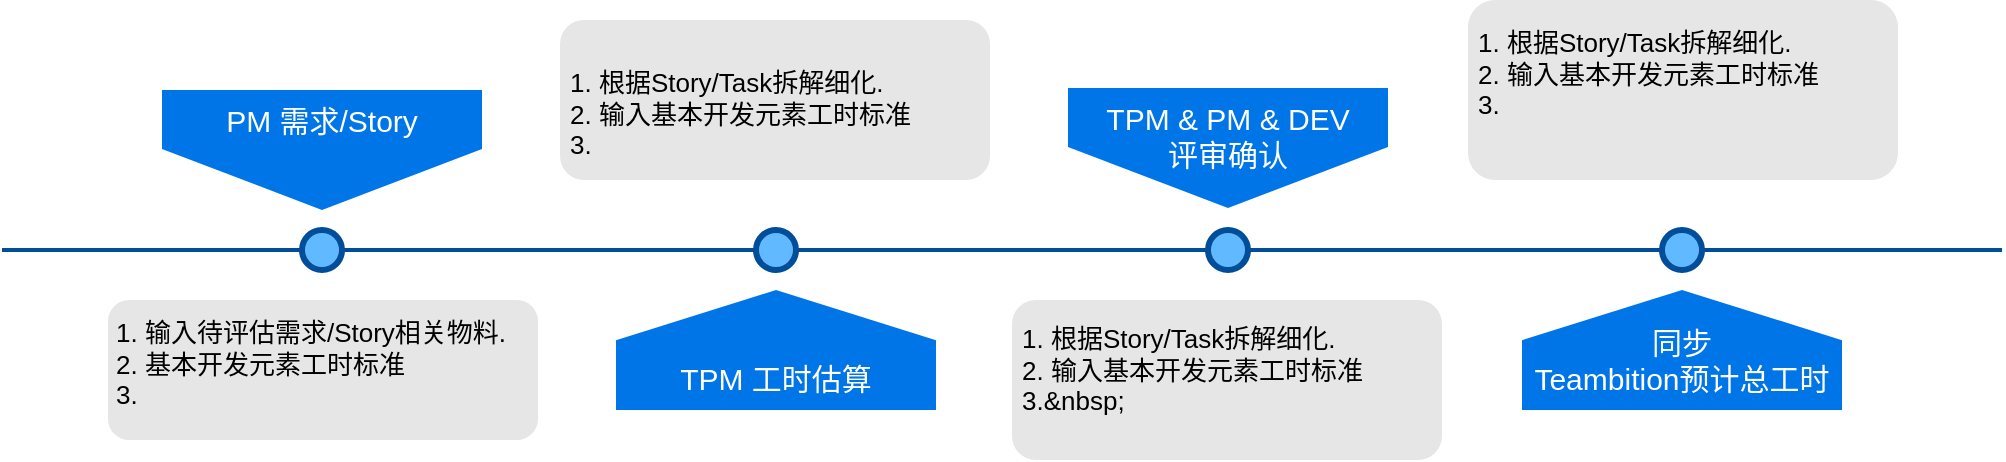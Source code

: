 <mxfile version="18.1.3" type="github">
  <diagram name="Page-1" id="82e54ff1-d628-8f03-85c4-9753963a91cd">
    <mxGraphModel dx="1196" dy="738" grid="1" gridSize="10" guides="1" tooltips="1" connect="1" arrows="1" fold="1" page="1" pageScale="1" pageWidth="1100" pageHeight="850" background="none" math="0" shadow="0">
      <root>
        <mxCell id="0" />
        <mxCell id="1" parent="0" />
        <mxCell id="4ec97bd9e5d20128-1" value="" style="line;strokeWidth=2;html=1;fillColor=none;fontSize=28;fontColor=#004D99;strokeColor=#004D99;" parent="1" vertex="1">
          <mxGeometry x="40" y="400" width="1000" height="10" as="geometry" />
        </mxCell>
        <mxCell id="4ec97bd9e5d20128-5" value="PM 需求/Story" style="shape=offPageConnector;whiteSpace=wrap;html=1;fillColor=#0075E8;fontSize=15;fontColor=#FFFFFF;size=0.509;verticalAlign=top;strokeColor=none;" parent="1" vertex="1">
          <mxGeometry x="120" y="325" width="160" height="60" as="geometry" />
        </mxCell>
        <mxCell id="4ec97bd9e5d20128-6" value="TPM &amp;amp; PM &amp;amp; DEV&lt;br&gt;评审确认" style="shape=offPageConnector;whiteSpace=wrap;html=1;fillColor=#0075E8;fontSize=15;fontColor=#FFFFFF;size=0.509;verticalAlign=top;strokeColor=none;" parent="1" vertex="1">
          <mxGeometry x="573" y="324" width="160" height="60" as="geometry" />
        </mxCell>
        <mxCell id="4ec97bd9e5d20128-7" value="&lt;span&gt;TPM 工时估算&lt;/span&gt;" style="shape=offPageConnector;whiteSpace=wrap;html=1;fillColor=#0075E8;fontSize=15;fontColor=#FFFFFF;size=0.418;flipV=1;verticalAlign=bottom;strokeColor=none;spacingBottom=4;" parent="1" vertex="1">
          <mxGeometry x="347" y="425" width="160" height="60" as="geometry" />
        </mxCell>
        <mxCell id="4ec97bd9e5d20128-8" value="&lt;span&gt;同步&lt;br&gt;Teambition预计总工时&lt;/span&gt;" style="shape=offPageConnector;whiteSpace=wrap;html=1;fillColor=#0075E8;fontSize=15;fontColor=#FFFFFF;size=0.418;flipV=1;verticalAlign=bottom;strokeColor=none;spacingBottom=4;" parent="1" vertex="1">
          <mxGeometry x="800" y="425" width="160" height="60" as="geometry" />
        </mxCell>
        <mxCell id="4ec97bd9e5d20128-9" value="" style="ellipse;whiteSpace=wrap;html=1;fillColor=#61BAFF;fontSize=28;fontColor=#004D99;strokeWidth=3;strokeColor=#004D99;" parent="1" vertex="1">
          <mxGeometry x="190" y="395" width="20" height="20" as="geometry" />
        </mxCell>
        <mxCell id="4ec97bd9e5d20128-10" value="" style="ellipse;whiteSpace=wrap;html=1;fillColor=#61BAFF;fontSize=28;fontColor=#004D99;strokeWidth=3;strokeColor=#004D99;" parent="1" vertex="1">
          <mxGeometry x="417" y="395" width="20" height="20" as="geometry" />
        </mxCell>
        <mxCell id="4ec97bd9e5d20128-11" value="" style="ellipse;whiteSpace=wrap;html=1;fillColor=#61BAFF;fontSize=28;fontColor=#004D99;strokeWidth=3;strokeColor=#004D99;" parent="1" vertex="1">
          <mxGeometry x="643" y="395" width="20" height="20" as="geometry" />
        </mxCell>
        <mxCell id="4ec97bd9e5d20128-13" value="" style="ellipse;whiteSpace=wrap;html=1;fillColor=#61BAFF;fontSize=28;fontColor=#004D99;strokeWidth=3;strokeColor=#004D99;" parent="1" vertex="1">
          <mxGeometry x="870" y="395" width="20" height="20" as="geometry" />
        </mxCell>
        <mxCell id="4ec97bd9e5d20128-14" value="1. 输入待评估需求/Story相关物料.&#xa;2. 基本开发元素工时标准&#xa;3. " style="text;spacing=4;spacingTop=-7;overflow=hidden;strokeColor=none;strokeWidth=3;fillColor=#E6E6E6;fontSize=13;fontColor=#000000;align=left;rounded=1;verticalAlign=middle;whiteSpace=wrap;" parent="1" vertex="1">
          <mxGeometry x="93" y="430" width="215" height="70" as="geometry" />
        </mxCell>
        <mxCell id="4ec97bd9e5d20128-16" value="1. 根据Story/Task拆解细化.&#xa;2. 输入基本开发元素工时标准&#xa;3. " style="text;spacing=5;spacingTop=14;whiteSpace=wrap;overflow=hidden;strokeColor=none;strokeWidth=3;fillColor=#E6E6E6;fontSize=13;fontColor=#000000;align=left;rounded=1;spacingRight=0;" parent="1" vertex="1">
          <mxGeometry x="319" y="290" width="215" height="80" as="geometry" />
        </mxCell>
        <mxCell id="4ec97bd9e5d20128-17" value="1. 根据Story/Task拆解细化.&#xa;2. 输入基本开发元素工时标准&#xa;3.&amp;nbsp;" style="text;spacing=5;spacingTop=2;whiteSpace=wrap;overflow=hidden;strokeColor=none;strokeWidth=3;fillColor=#E6E6E6;fontSize=13;fontColor=#000000;align=left;rounded=1;" parent="1" vertex="1">
          <mxGeometry x="545" y="430" width="215" height="80" as="geometry" />
        </mxCell>
        <mxCell id="4ec97bd9e5d20128-18" value="1. 根据Story/Task拆解细化.&#xa;2. 输入基本开发元素工时标准&#xa;3. " style="text;spacing=5;spacingTop=4;whiteSpace=wrap;overflow=hidden;strokeColor=none;strokeWidth=3;fillColor=#E6E6E6;fontSize=13;fontColor=#000000;align=left;rounded=1;" parent="1" vertex="1">
          <mxGeometry x="773" y="280" width="215" height="90" as="geometry" />
        </mxCell>
      </root>
    </mxGraphModel>
  </diagram>
</mxfile>
